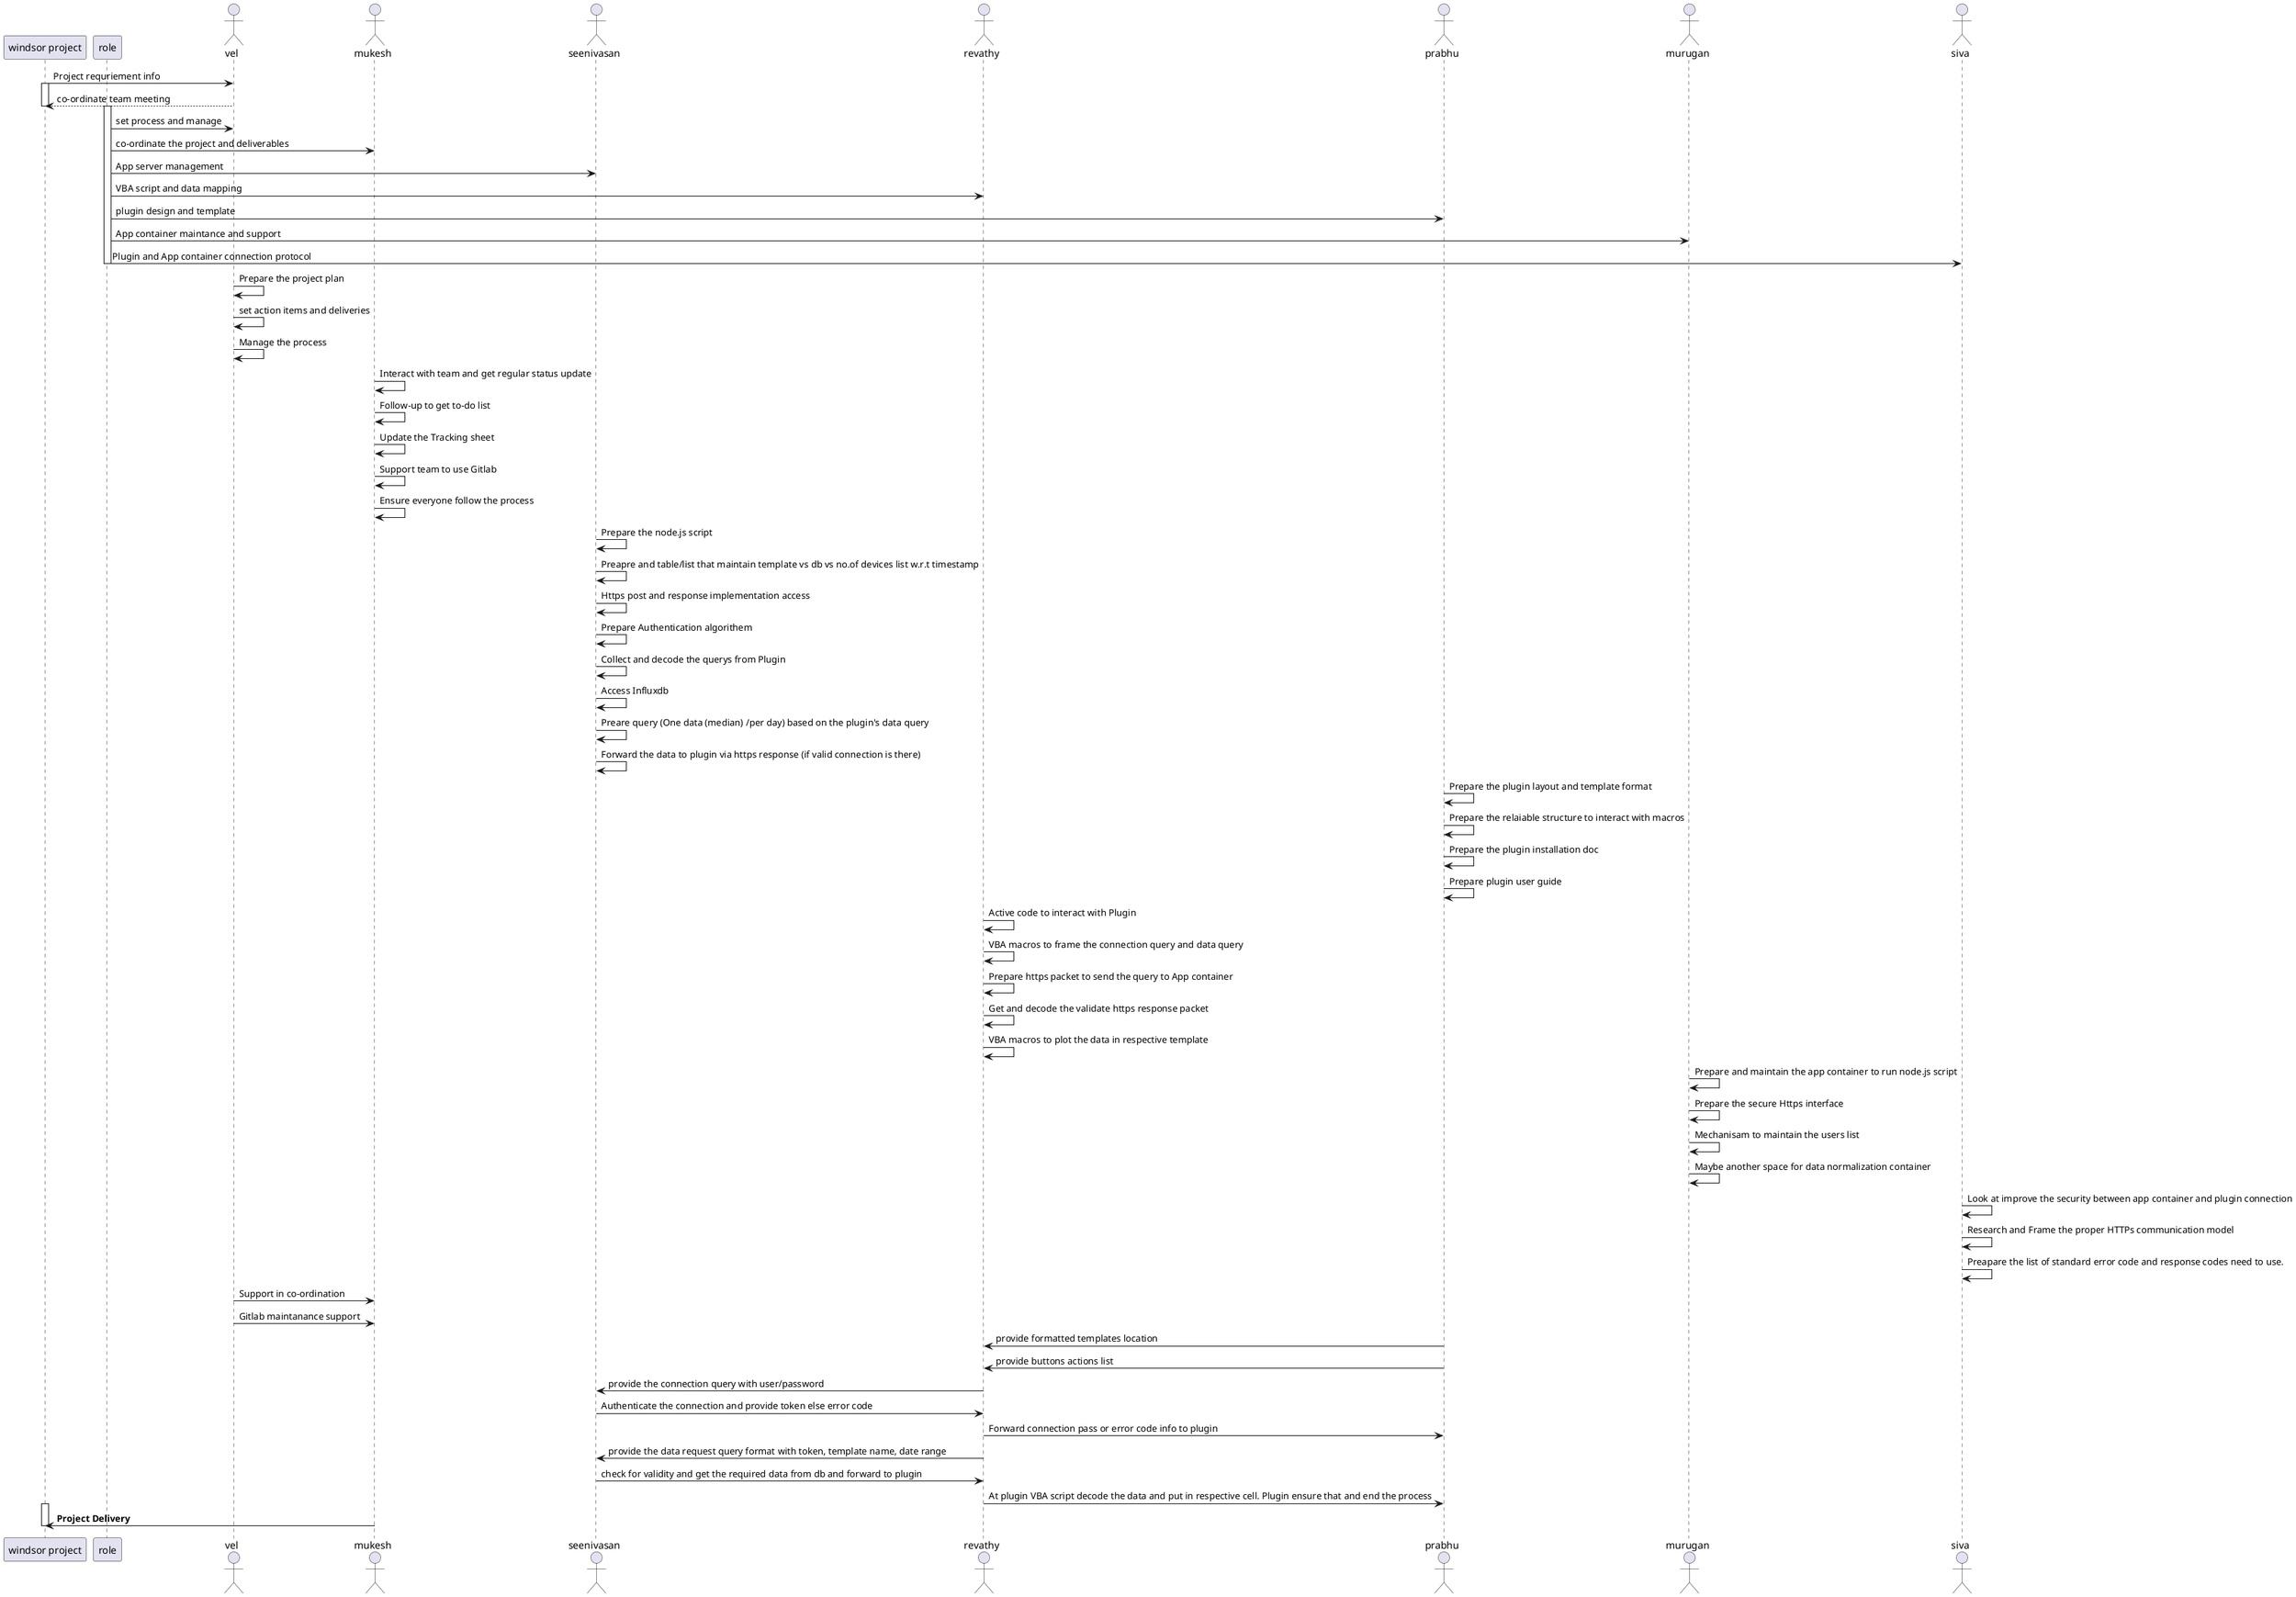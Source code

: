 @startuml
participant "windsor project" as windsor
Participant role
actor vel
actor mukesh
actor seenivasan
actor revathy
actor prabhu
actor murugan
actor siva


'Convo between windsor and vel
windsor -> vel : Project requriement info
activate windsor
return co-ordinate team meeting
deactivate windsor

'Convo between Windsor and team

activate role
role -> vel : set process and manage
role -> mukesh : co-ordinate the project and deliverables
role -> seenivasan : App server management
role -> revathy : VBA script and data mapping
role -> prabhu : plugin design and template
role -> murugan : App container maintance and support
role -> siva : Plugin and App container connection protocol
deactivate role

'Individual responsibilites and action items

vel -> vel : Prepare the project plan
vel -> vel : set action items and deliveries
vel -> vel : Manage the process

mukesh -> mukesh : Interact with team and get regular status update
mukesh -> mukesh : Follow-up to get to-do list
mukesh -> mukesh : Update the Tracking sheet
mukesh -> mukesh : Support team to use Gitlab
mukesh -> mukesh : Ensure everyone follow the process

seenivasan -> seenivasan : Prepare the node.js script
seenivasan -> seenivasan : Preapre and table/list that maintain template vs db vs no.of devices list w.r.t timestamp
seenivasan -> seenivasan : Https post and response implementation access
seenivasan -> seenivasan : Prepare Authentication algorithem
seenivasan -> seenivasan : Collect and decode the querys from Plugin
seenivasan -> seenivasan : Access Influxdb
seenivasan -> seenivasan : Preare query (One data (median) /per day) based on the plugin's data query
seenivasan -> seenivasan : Forward the data to plugin via https response (if valid connection is there)

prabhu -> prabhu : Prepare the plugin layout and template format
prabhu -> prabhu : Prepare the relaiable structure to interact with macros
prabhu -> prabhu : Prepare the plugin installation doc
prabhu -> prabhu : Prepare plugin user guide

revathy -> revathy : Active code to interact with Plugin 
revathy -> revathy : VBA macros to frame the connection query and data query
revathy -> revathy : Prepare https packet to send the query to App container
revathy -> revathy : Get and decode the validate https response packet
revathy -> revathy : VBA macros to plot the data in respective template

murugan -> murugan : Prepare and maintain the app container to run node.js script
murugan -> murugan : Prepare the secure Https interface
murugan -> murugan : Mechanisam to maintain the users list
murugan -> murugan : Maybe another space for data normalization container  

siva -> siva : Look at improve the security between app container and plugin connection
siva -> siva : Research and Frame the proper HTTPs communication model
siva -> siva : Preapare the list of standard error code and response codes need to use.

'convo between the team members
vel -> mukesh : Support in co-ordination
vel -> mukesh : Gitlab maintanance support 

prabhu -> revathy : provide formatted templates location
prabhu -> revathy : provide buttons actions list

revathy -> seenivasan : provide the connection query with user/password
seenivasan -> revathy : Authenticate the connection and provide token else error code
revathy -> prabhu : Forward connection pass or error code info to plugin
revathy -> seenivasan : provide the data request query format with token, template name, date range
seenivasan -> revathy : check for validity and get the required data from db and forward to plugin
revathy -> prabhu : At plugin VBA script decode the data and put in respective cell. Plugin ensure that and end the process 

'Convo between windsor and mukesh
activate windsor
mukesh -> windsor : **Project Delivery**
deactivate windsor
@enduml